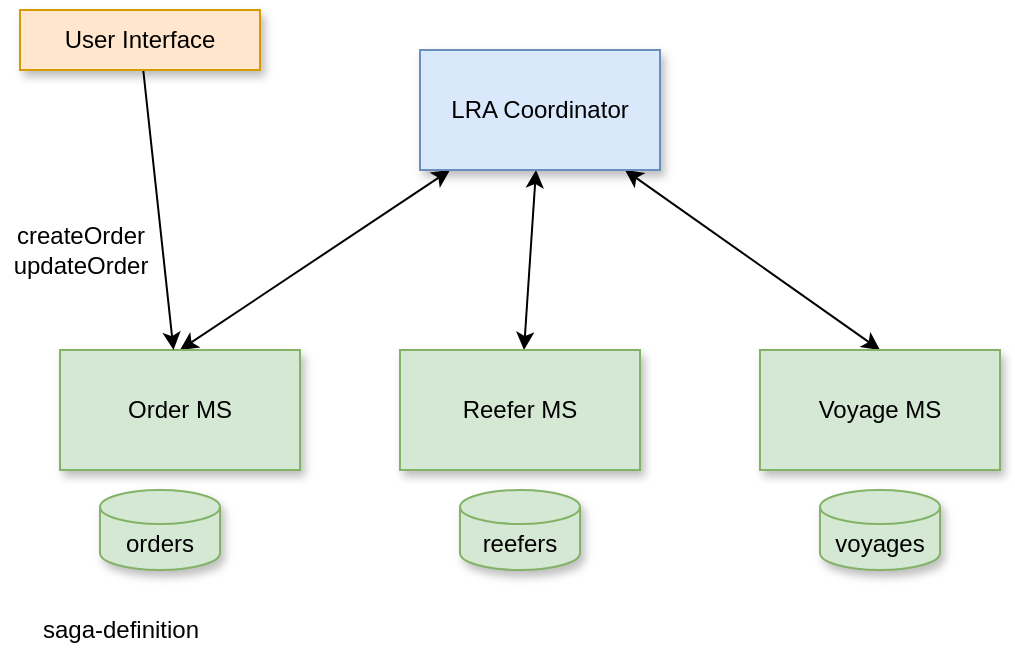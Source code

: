 <mxfile>
    <diagram id="98HK1CQLhTp8gRZnnQZe" name="Page-1">
        <mxGraphModel dx="643" dy="489" grid="1" gridSize="10" guides="1" tooltips="1" connect="1" arrows="1" fold="1" page="1" pageScale="1" pageWidth="850" pageHeight="1100" math="0" shadow="0">
            <root>
                <mxCell id="0"/>
                <mxCell id="1" parent="0"/>
                <mxCell id="6" style="edgeStyle=none;html=1;entryX=0.5;entryY=0;entryDx=0;entryDy=0;startArrow=classic;startFill=1;" edge="1" parent="1" source="2" target="3">
                    <mxGeometry relative="1" as="geometry"/>
                </mxCell>
                <mxCell id="7" style="edgeStyle=none;html=1;startArrow=classic;startFill=1;" edge="1" parent="1" source="2" target="4">
                    <mxGeometry relative="1" as="geometry"/>
                </mxCell>
                <mxCell id="8" style="edgeStyle=none;html=1;entryX=0.5;entryY=0;entryDx=0;entryDy=0;startArrow=classic;startFill=1;" edge="1" parent="1" source="2" target="5">
                    <mxGeometry relative="1" as="geometry"/>
                </mxCell>
                <mxCell id="2" value="LRA Coordinator" style="rounded=0;whiteSpace=wrap;html=1;shadow=1;fillColor=#dae8fc;strokeColor=#6c8ebf;" vertex="1" parent="1">
                    <mxGeometry x="220" y="100" width="120" height="60" as="geometry"/>
                </mxCell>
                <mxCell id="3" value="Order MS" style="rounded=0;whiteSpace=wrap;html=1;shadow=1;fillColor=#d5e8d4;strokeColor=#82b366;" vertex="1" parent="1">
                    <mxGeometry x="40" y="250" width="120" height="60" as="geometry"/>
                </mxCell>
                <mxCell id="4" value="Reefer MS" style="rounded=0;whiteSpace=wrap;html=1;shadow=1;fillColor=#d5e8d4;strokeColor=#82b366;" vertex="1" parent="1">
                    <mxGeometry x="210" y="250" width="120" height="60" as="geometry"/>
                </mxCell>
                <mxCell id="5" value="Voyage MS" style="rounded=0;whiteSpace=wrap;html=1;shadow=1;fillColor=#d5e8d4;strokeColor=#82b366;" vertex="1" parent="1">
                    <mxGeometry x="390" y="250" width="120" height="60" as="geometry"/>
                </mxCell>
                <mxCell id="10" style="edgeStyle=none;html=1;startArrow=none;startFill=0;" edge="1" parent="1" source="9" target="3">
                    <mxGeometry relative="1" as="geometry"/>
                </mxCell>
                <mxCell id="9" value="User Interface" style="rounded=0;whiteSpace=wrap;html=1;shadow=1;fillColor=#ffe6cc;strokeColor=#d79b00;" vertex="1" parent="1">
                    <mxGeometry x="20" y="80" width="120" height="30" as="geometry"/>
                </mxCell>
                <mxCell id="11" value="orders" style="shape=cylinder3;whiteSpace=wrap;html=1;boundedLbl=1;backgroundOutline=1;size=8.503;shadow=1;fillColor=#d5e8d4;strokeColor=#82b366;" vertex="1" parent="1">
                    <mxGeometry x="60" y="320" width="60" height="40" as="geometry"/>
                </mxCell>
                <mxCell id="12" value="reefers" style="shape=cylinder3;whiteSpace=wrap;html=1;boundedLbl=1;backgroundOutline=1;size=8.503;shadow=1;fillColor=#d5e8d4;strokeColor=#82b366;" vertex="1" parent="1">
                    <mxGeometry x="240" y="320" width="60" height="40" as="geometry"/>
                </mxCell>
                <mxCell id="13" value="voyages" style="shape=cylinder3;whiteSpace=wrap;html=1;boundedLbl=1;backgroundOutline=1;size=8.503;shadow=1;fillColor=#d5e8d4;strokeColor=#82b366;" vertex="1" parent="1">
                    <mxGeometry x="420" y="320" width="60" height="40" as="geometry"/>
                </mxCell>
                <mxCell id="14" value="createOrder&lt;br&gt;updateOrder" style="text;html=1;align=center;verticalAlign=middle;resizable=0;points=[];autosize=1;strokeColor=none;fillColor=none;" vertex="1" parent="1">
                    <mxGeometry x="10" y="185" width="80" height="30" as="geometry"/>
                </mxCell>
                <mxCell id="15" value="saga-definition" style="text;html=1;align=center;verticalAlign=middle;resizable=0;points=[];autosize=1;strokeColor=none;fillColor=none;" vertex="1" parent="1">
                    <mxGeometry x="25" y="380" width="90" height="20" as="geometry"/>
                </mxCell>
            </root>
        </mxGraphModel>
    </diagram>
</mxfile>
